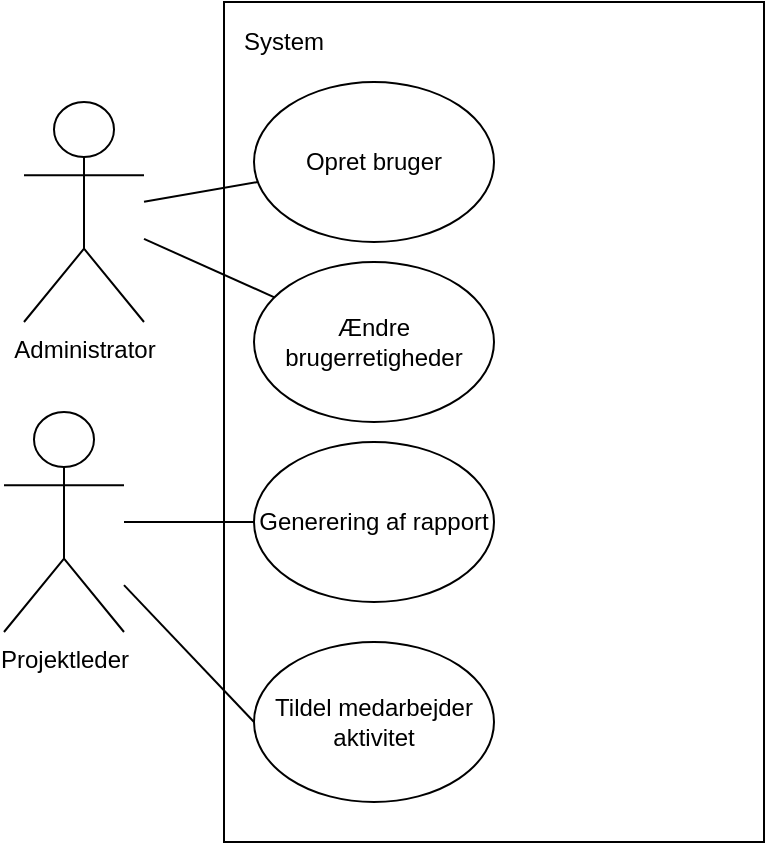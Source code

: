 <mxfile version="14.4.8" type="github">
  <diagram id="yV8WEX0ZW90MQNccCDTL" name="Page-1">
    <mxGraphModel dx="1178" dy="642" grid="1" gridSize="10" guides="1" tooltips="1" connect="1" arrows="1" fold="1" page="1" pageScale="1" pageWidth="850" pageHeight="1100" math="0" shadow="0">
      <root>
        <mxCell id="0" />
        <mxCell id="1" parent="0" />
        <mxCell id="JoodrYxae7IdLOc54JVG-1" value="" style="rounded=0;whiteSpace=wrap;html=1;" vertex="1" parent="1">
          <mxGeometry x="410" y="260" width="270" height="420" as="geometry" />
        </mxCell>
        <mxCell id="JoodrYxae7IdLOc54JVG-17" value="" style="edgeStyle=none;rounded=0;orthogonalLoop=1;jettySize=auto;html=1;endArrow=none;endFill=0;entryX=0;entryY=0.5;entryDx=0;entryDy=0;" edge="1" parent="1" source="JoodrYxae7IdLOc54JVG-2" target="JoodrYxae7IdLOc54JVG-18">
          <mxGeometry relative="1" as="geometry" />
        </mxCell>
        <mxCell id="JoodrYxae7IdLOc54JVG-19" value="" style="edgeStyle=none;rounded=0;orthogonalLoop=1;jettySize=auto;html=1;endArrow=none;endFill=0;" edge="1" parent="1" source="JoodrYxae7IdLOc54JVG-2" target="JoodrYxae7IdLOc54JVG-16">
          <mxGeometry relative="1" as="geometry" />
        </mxCell>
        <mxCell id="JoodrYxae7IdLOc54JVG-2" value="Projektleder" style="shape=umlActor;verticalLabelPosition=bottom;verticalAlign=top;html=1;outlineConnect=0;" vertex="1" parent="1">
          <mxGeometry x="300" y="465" width="60" height="110" as="geometry" />
        </mxCell>
        <mxCell id="JoodrYxae7IdLOc54JVG-12" value="" style="rounded=0;orthogonalLoop=1;jettySize=auto;html=1;endArrow=none;endFill=0;" edge="1" parent="1" source="JoodrYxae7IdLOc54JVG-3" target="JoodrYxae7IdLOc54JVG-13">
          <mxGeometry relative="1" as="geometry" />
        </mxCell>
        <mxCell id="JoodrYxae7IdLOc54JVG-15" value="" style="edgeStyle=none;rounded=0;orthogonalLoop=1;jettySize=auto;html=1;endArrow=none;endFill=0;" edge="1" parent="1" source="JoodrYxae7IdLOc54JVG-3" target="JoodrYxae7IdLOc54JVG-10">
          <mxGeometry relative="1" as="geometry" />
        </mxCell>
        <mxCell id="JoodrYxae7IdLOc54JVG-3" value="Administrator" style="shape=umlActor;verticalLabelPosition=bottom;verticalAlign=top;html=1;outlineConnect=0;" vertex="1" parent="1">
          <mxGeometry x="310" y="310" width="60" height="110" as="geometry" />
        </mxCell>
        <mxCell id="JoodrYxae7IdLOc54JVG-9" value="System" style="text;html=1;strokeColor=none;fillColor=none;align=center;verticalAlign=middle;whiteSpace=wrap;rounded=0;" vertex="1" parent="1">
          <mxGeometry x="420" y="270" width="40" height="20" as="geometry" />
        </mxCell>
        <mxCell id="JoodrYxae7IdLOc54JVG-10" value="Opret bruger" style="ellipse;whiteSpace=wrap;html=1;" vertex="1" parent="1">
          <mxGeometry x="425" y="300" width="120" height="80" as="geometry" />
        </mxCell>
        <mxCell id="JoodrYxae7IdLOc54JVG-13" value="Ændre brugerretigheder" style="ellipse;whiteSpace=wrap;html=1;" vertex="1" parent="1">
          <mxGeometry x="425" y="390" width="120" height="80" as="geometry" />
        </mxCell>
        <mxCell id="JoodrYxae7IdLOc54JVG-16" value="Generering af rapport" style="ellipse;whiteSpace=wrap;html=1;" vertex="1" parent="1">
          <mxGeometry x="425" y="480" width="120" height="80" as="geometry" />
        </mxCell>
        <mxCell id="JoodrYxae7IdLOc54JVG-18" value="Tildel medarbejder aktivitet" style="ellipse;whiteSpace=wrap;html=1;" vertex="1" parent="1">
          <mxGeometry x="425" y="580" width="120" height="80" as="geometry" />
        </mxCell>
      </root>
    </mxGraphModel>
  </diagram>
</mxfile>
